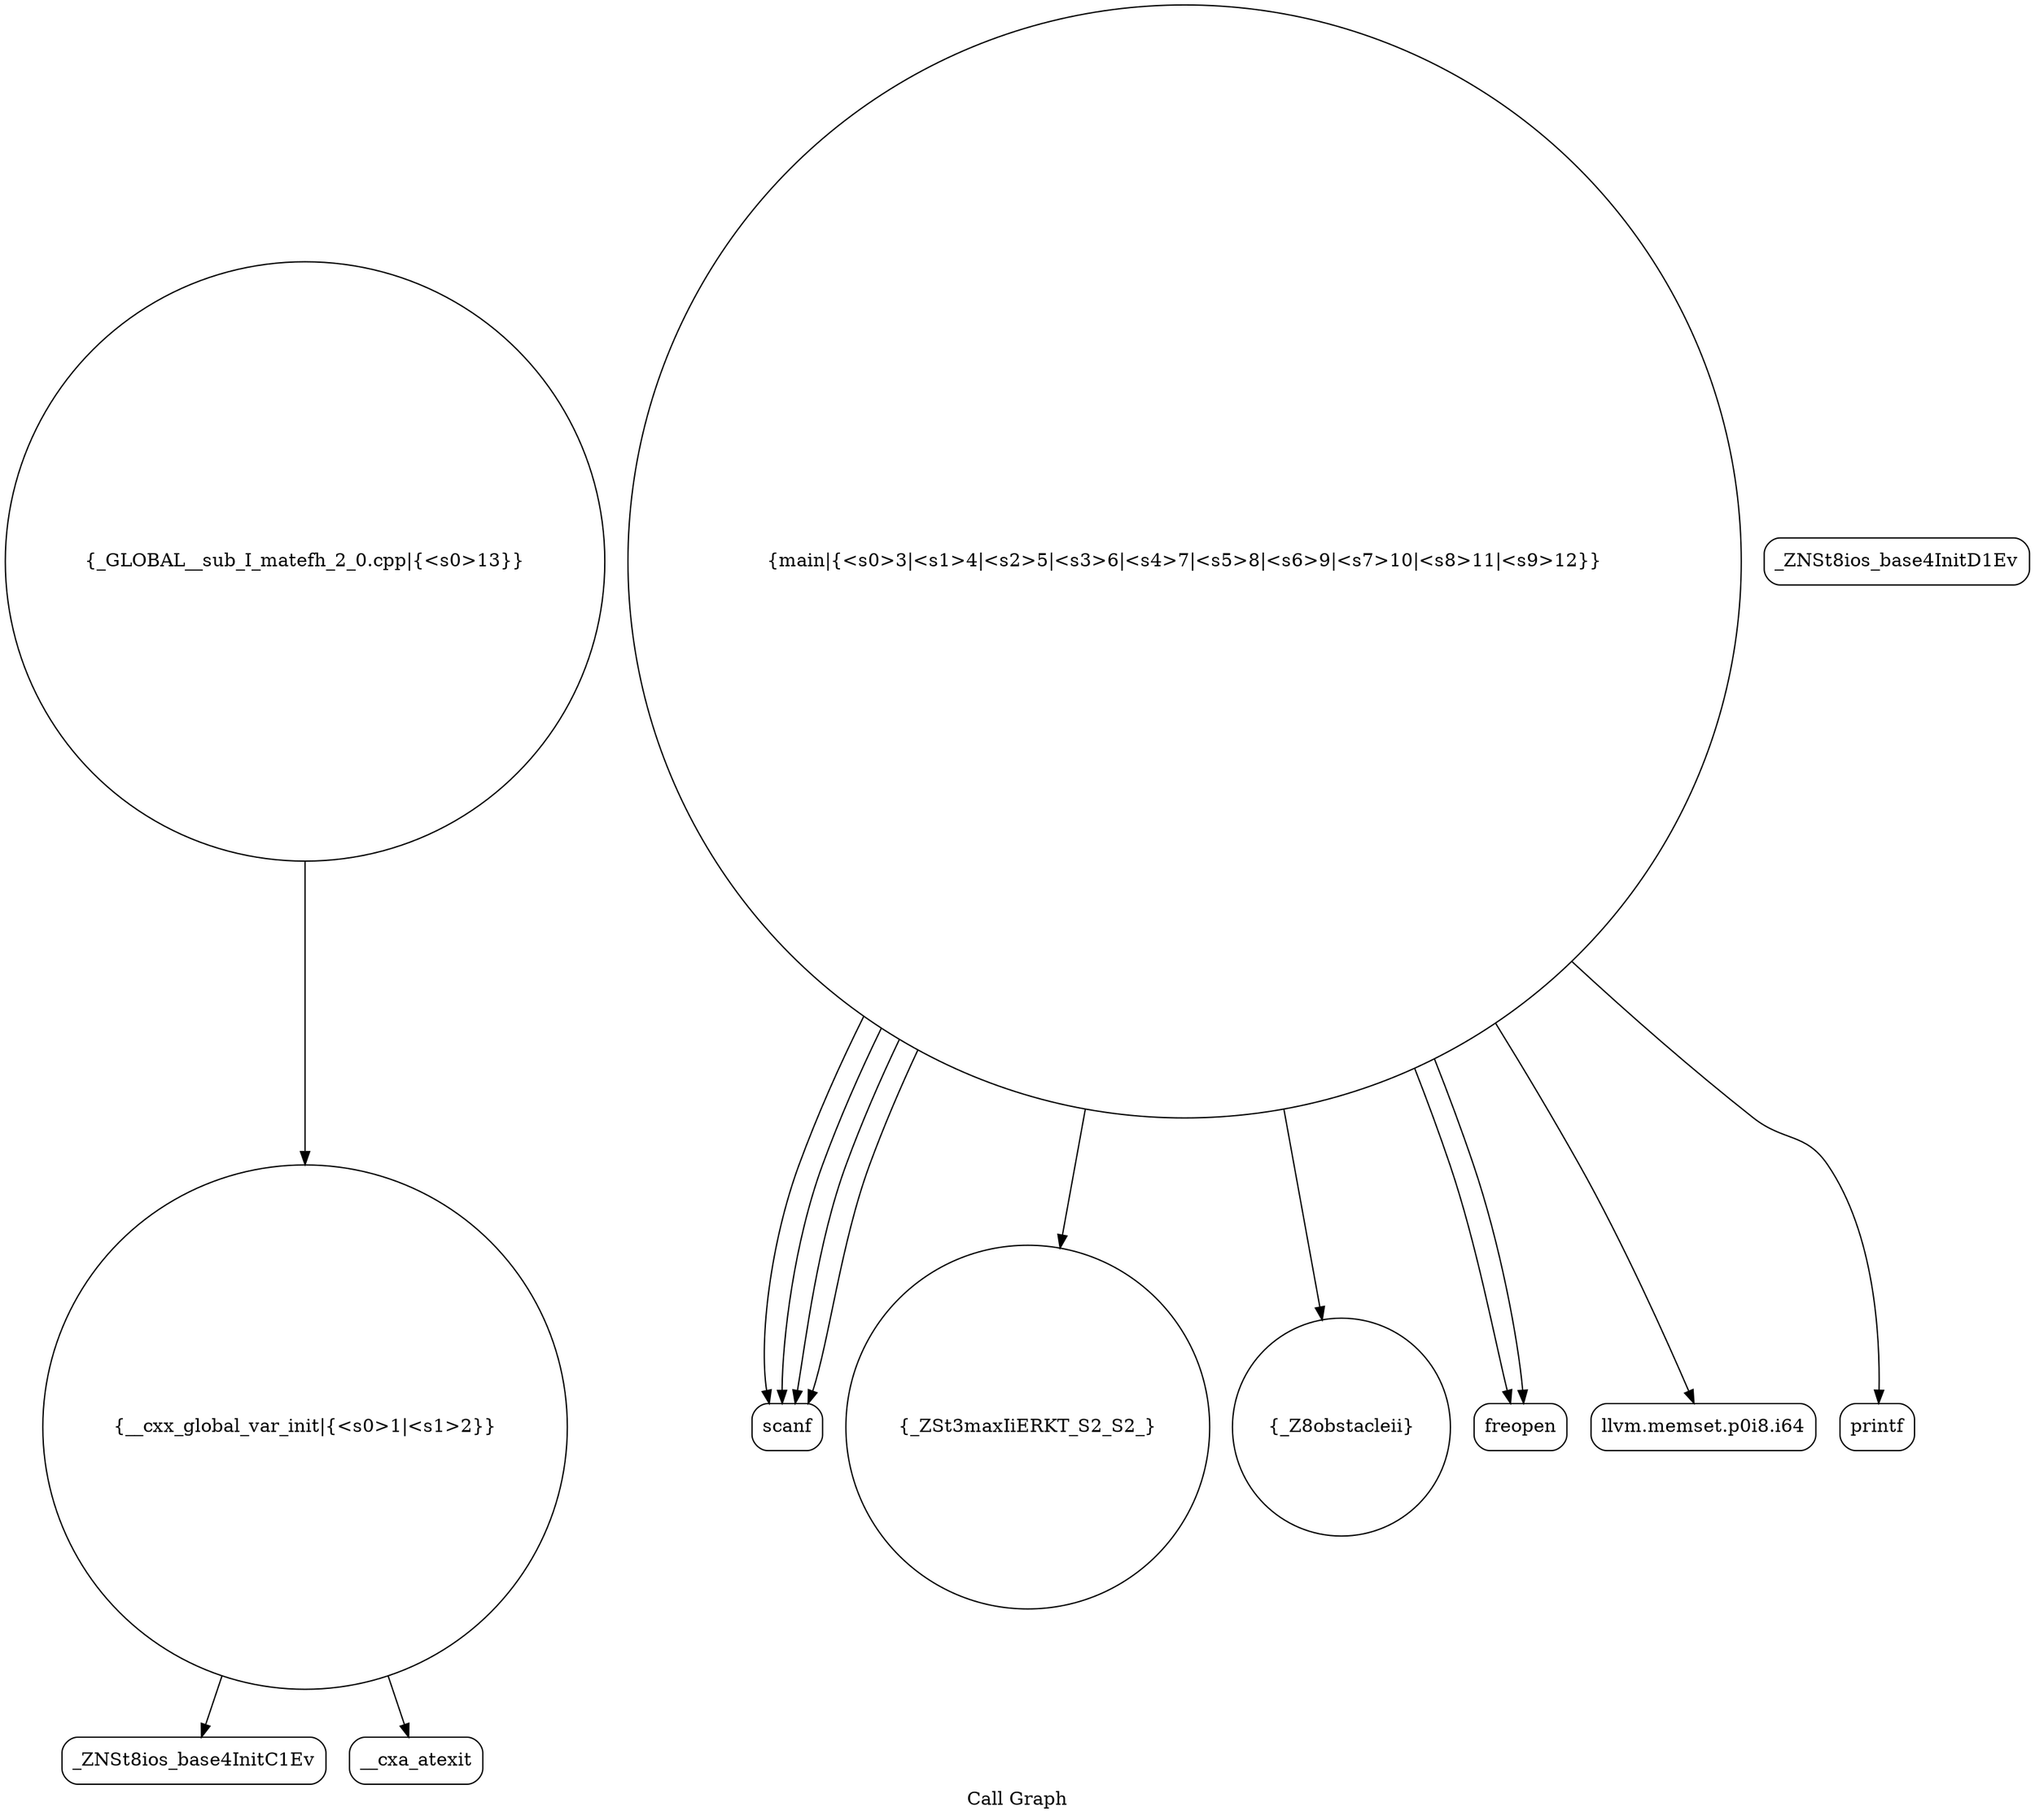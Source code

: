 digraph "Call Graph" {
	label="Call Graph";

	Node0x555cb54b7f80 [shape=record,shape=circle,label="{__cxx_global_var_init|{<s0>1|<s1>2}}"];
	Node0x555cb54b7f80:s0 -> Node0x555cb54b8410[color=black];
	Node0x555cb54b7f80:s1 -> Node0x555cb54b8510[color=black];
	Node0x555cb54b8710 [shape=record,shape=Mrecord,label="{scanf}"];
	Node0x555cb54b8490 [shape=record,shape=Mrecord,label="{_ZNSt8ios_base4InitD1Ev}"];
	Node0x555cb54b8810 [shape=record,shape=circle,label="{_ZSt3maxIiERKT_S2_S2_}"];
	Node0x555cb54b8590 [shape=record,shape=circle,label="{_Z8obstacleii}"];
	Node0x555cb54b8910 [shape=record,shape=circle,label="{_GLOBAL__sub_I_matefh_2_0.cpp|{<s0>13}}"];
	Node0x555cb54b8910:s0 -> Node0x555cb54b7f80[color=black];
	Node0x555cb54b8690 [shape=record,shape=Mrecord,label="{freopen}"];
	Node0x555cb54b8410 [shape=record,shape=Mrecord,label="{_ZNSt8ios_base4InitC1Ev}"];
	Node0x555cb54b8790 [shape=record,shape=Mrecord,label="{llvm.memset.p0i8.i64}"];
	Node0x555cb54b8510 [shape=record,shape=Mrecord,label="{__cxa_atexit}"];
	Node0x555cb54b8890 [shape=record,shape=Mrecord,label="{printf}"];
	Node0x555cb54b8610 [shape=record,shape=circle,label="{main|{<s0>3|<s1>4|<s2>5|<s3>6|<s4>7|<s5>8|<s6>9|<s7>10|<s8>11|<s9>12}}"];
	Node0x555cb54b8610:s0 -> Node0x555cb54b8690[color=black];
	Node0x555cb54b8610:s1 -> Node0x555cb54b8690[color=black];
	Node0x555cb54b8610:s2 -> Node0x555cb54b8710[color=black];
	Node0x555cb54b8610:s3 -> Node0x555cb54b8710[color=black];
	Node0x555cb54b8610:s4 -> Node0x555cb54b8710[color=black];
	Node0x555cb54b8610:s5 -> Node0x555cb54b8710[color=black];
	Node0x555cb54b8610:s6 -> Node0x555cb54b8790[color=black];
	Node0x555cb54b8610:s7 -> Node0x555cb54b8590[color=black];
	Node0x555cb54b8610:s8 -> Node0x555cb54b8810[color=black];
	Node0x555cb54b8610:s9 -> Node0x555cb54b8890[color=black];
}
